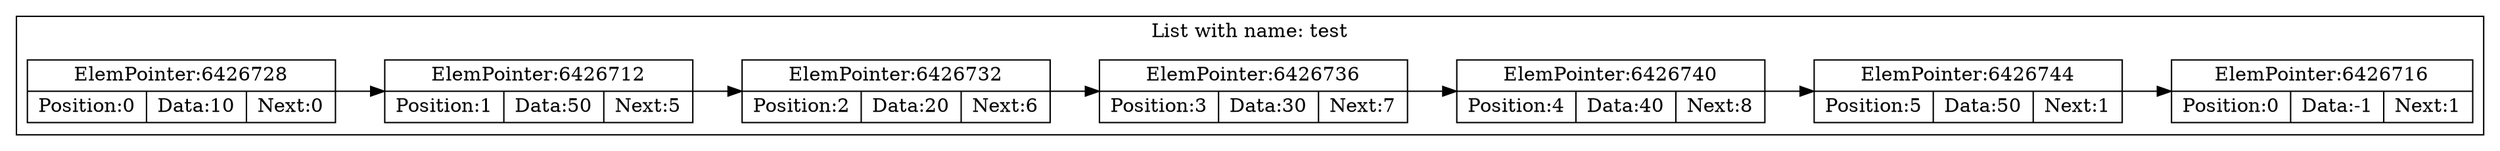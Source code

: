 digraph G{
rankdir=LR;
subgraph clusterlist {
0 [shape=record, label="ElemPointer:
6426728 | {Position
:0 | Data:
10 | Next:
0}"];
1 [shape=record, label="ElemPointer:
6426712 | {Position
:50 | Data:
5 | Next:
0}"];
0->1
1 [shape=record, label="ElemPointer:
6426712 | {Position
:1 | Data:
50 | Next:
5}"];
2 [shape=record, label="ElemPointer:
6426732 | {Position
:20 | Data:
6 | Next:
5}"];
1->2
2 [shape=record, label="ElemPointer:
6426732 | {Position
:2 | Data:
20 | Next:
6}"];
3 [shape=record, label="ElemPointer:
6426736 | {Position
:30 | Data:
7 | Next:
6}"];
2->3
3 [shape=record, label="ElemPointer:
6426736 | {Position
:3 | Data:
30 | Next:
7}"];
4 [shape=record, label="ElemPointer:
6426740 | {Position
:40 | Data:
8 | Next:
7}"];
3->4
4 [shape=record, label="ElemPointer:
6426740 | {Position
:4 | Data:
40 | Next:
8}"];
5 [shape=record, label="ElemPointer:
6426744 | {Position
:50 | Data:
1 | Next:
8}"];
4->5
5 [shape=record, label="ElemPointer:
6426744 | {Position
:5 | Data:
50 | Next:
1}"];
6 [shape=record, label="ElemPointer:
6426716 | {Position
:0 | Data:
-1 | Next:
1}"];
5->6
label = "List with name: test"}
}
